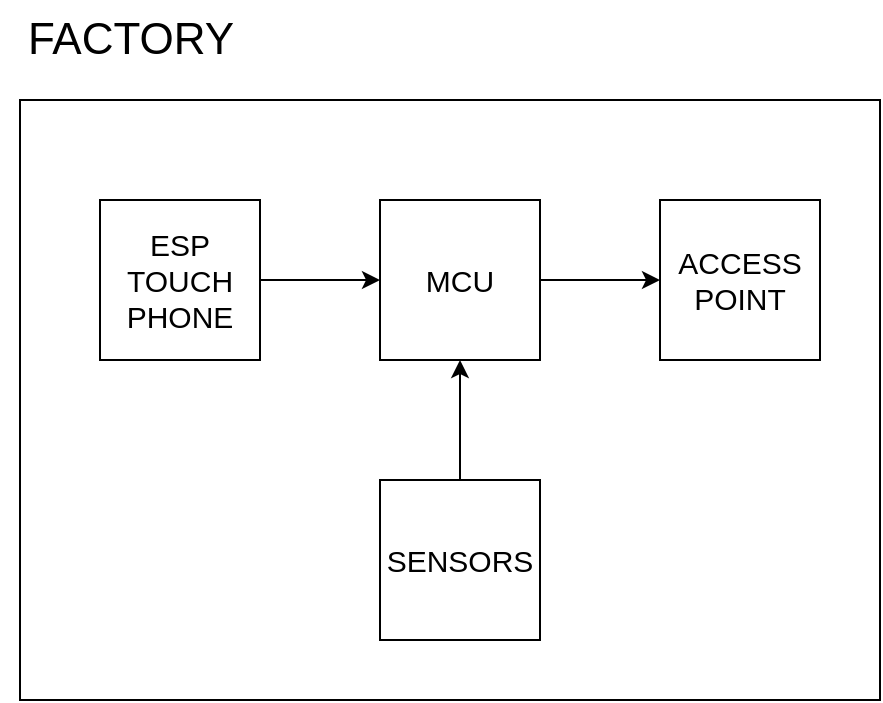 <mxfile version="21.2.8" type="device">
  <diagram name="Página-1" id="hPsSL6qZW7xpYR3QuTbb">
    <mxGraphModel dx="2327" dy="887" grid="1" gridSize="10" guides="1" tooltips="1" connect="1" arrows="1" fold="1" page="1" pageScale="1" pageWidth="827" pageHeight="1169" math="0" shadow="0">
      <root>
        <mxCell id="0" />
        <mxCell id="1" parent="0" />
        <mxCell id="dxivSuH3IM0CT77Aezv6-1" value="" style="rounded=0;whiteSpace=wrap;html=1;fontStyle=0" parent="1" vertex="1">
          <mxGeometry x="-80" y="140" width="430" height="300" as="geometry" />
        </mxCell>
        <mxCell id="d_SXLutLmjOx1EQiBmjM-51" style="edgeStyle=orthogonalEdgeStyle;rounded=0;orthogonalLoop=1;jettySize=auto;html=1;fontStyle=0" parent="1" source="UxGGxqC0vyLlW2N5m067-21" target="d_SXLutLmjOx1EQiBmjM-50" edge="1">
          <mxGeometry relative="1" as="geometry">
            <mxPoint x="460" y="190" as="sourcePoint" />
          </mxGeometry>
        </mxCell>
        <mxCell id="d_SXLutLmjOx1EQiBmjM-49" style="edgeStyle=orthogonalEdgeStyle;rounded=0;orthogonalLoop=1;jettySize=auto;html=1;fontStyle=0" parent="1" source="d_SXLutLmjOx1EQiBmjM-48" target="UxGGxqC0vyLlW2N5m067-21" edge="1">
          <mxGeometry relative="1" as="geometry">
            <mxPoint x="-70" y="190" as="targetPoint" />
          </mxGeometry>
        </mxCell>
        <mxCell id="d_SXLutLmjOx1EQiBmjM-48" value="ESP TOUCH PHONE" style="whiteSpace=wrap;html=1;aspect=fixed;fontStyle=0;fontSize=15;" parent="1" vertex="1">
          <mxGeometry x="-40" y="190" width="80" height="80" as="geometry" />
        </mxCell>
        <mxCell id="d_SXLutLmjOx1EQiBmjM-50" value="ACCESS POINT" style="whiteSpace=wrap;html=1;aspect=fixed;fontStyle=0;fontSize=15;" parent="1" vertex="1">
          <mxGeometry x="240" y="190" width="80" height="80" as="geometry" />
        </mxCell>
        <mxCell id="dxivSuH3IM0CT77Aezv6-2" value="FACTORY" style="text;html=1;align=center;verticalAlign=middle;resizable=0;points=[];autosize=1;strokeColor=none;fillColor=none;fontStyle=0;fontSize=22;" parent="1" vertex="1">
          <mxGeometry x="-90" y="90" width="130" height="40" as="geometry" />
        </mxCell>
        <mxCell id="UxGGxqC0vyLlW2N5m067-21" value="MCU" style="whiteSpace=wrap;html=1;aspect=fixed;fontSize=15;fontStyle=0" vertex="1" parent="1">
          <mxGeometry x="100" y="190" width="80" height="80" as="geometry" />
        </mxCell>
        <mxCell id="UxGGxqC0vyLlW2N5m067-22" value="SENSORS" style="whiteSpace=wrap;html=1;aspect=fixed;fontSize=15;fontStyle=0" vertex="1" parent="1">
          <mxGeometry x="100" y="330" width="80" height="80" as="geometry" />
        </mxCell>
        <mxCell id="UxGGxqC0vyLlW2N5m067-24" style="edgeStyle=orthogonalEdgeStyle;rounded=0;orthogonalLoop=1;jettySize=auto;html=1;fontStyle=0" edge="1" parent="1" source="UxGGxqC0vyLlW2N5m067-22" target="UxGGxqC0vyLlW2N5m067-21">
          <mxGeometry relative="1" as="geometry">
            <mxPoint x="190" y="240" as="sourcePoint" />
            <mxPoint x="250" y="240" as="targetPoint" />
          </mxGeometry>
        </mxCell>
      </root>
    </mxGraphModel>
  </diagram>
</mxfile>
